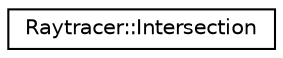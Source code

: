 digraph "Graphical Class Hierarchy"
{
 // LATEX_PDF_SIZE
  edge [fontname="Helvetica",fontsize="10",labelfontname="Helvetica",labelfontsize="10"];
  node [fontname="Helvetica",fontsize="10",shape=record];
  rankdir="LR";
  Node0 [label="Raytracer::Intersection",height=0.2,width=0.4,color="black", fillcolor="white", style="filled",URL="$classRaytracer_1_1Intersection.html",tooltip="Class representing an intersection in 3D space."];
}
